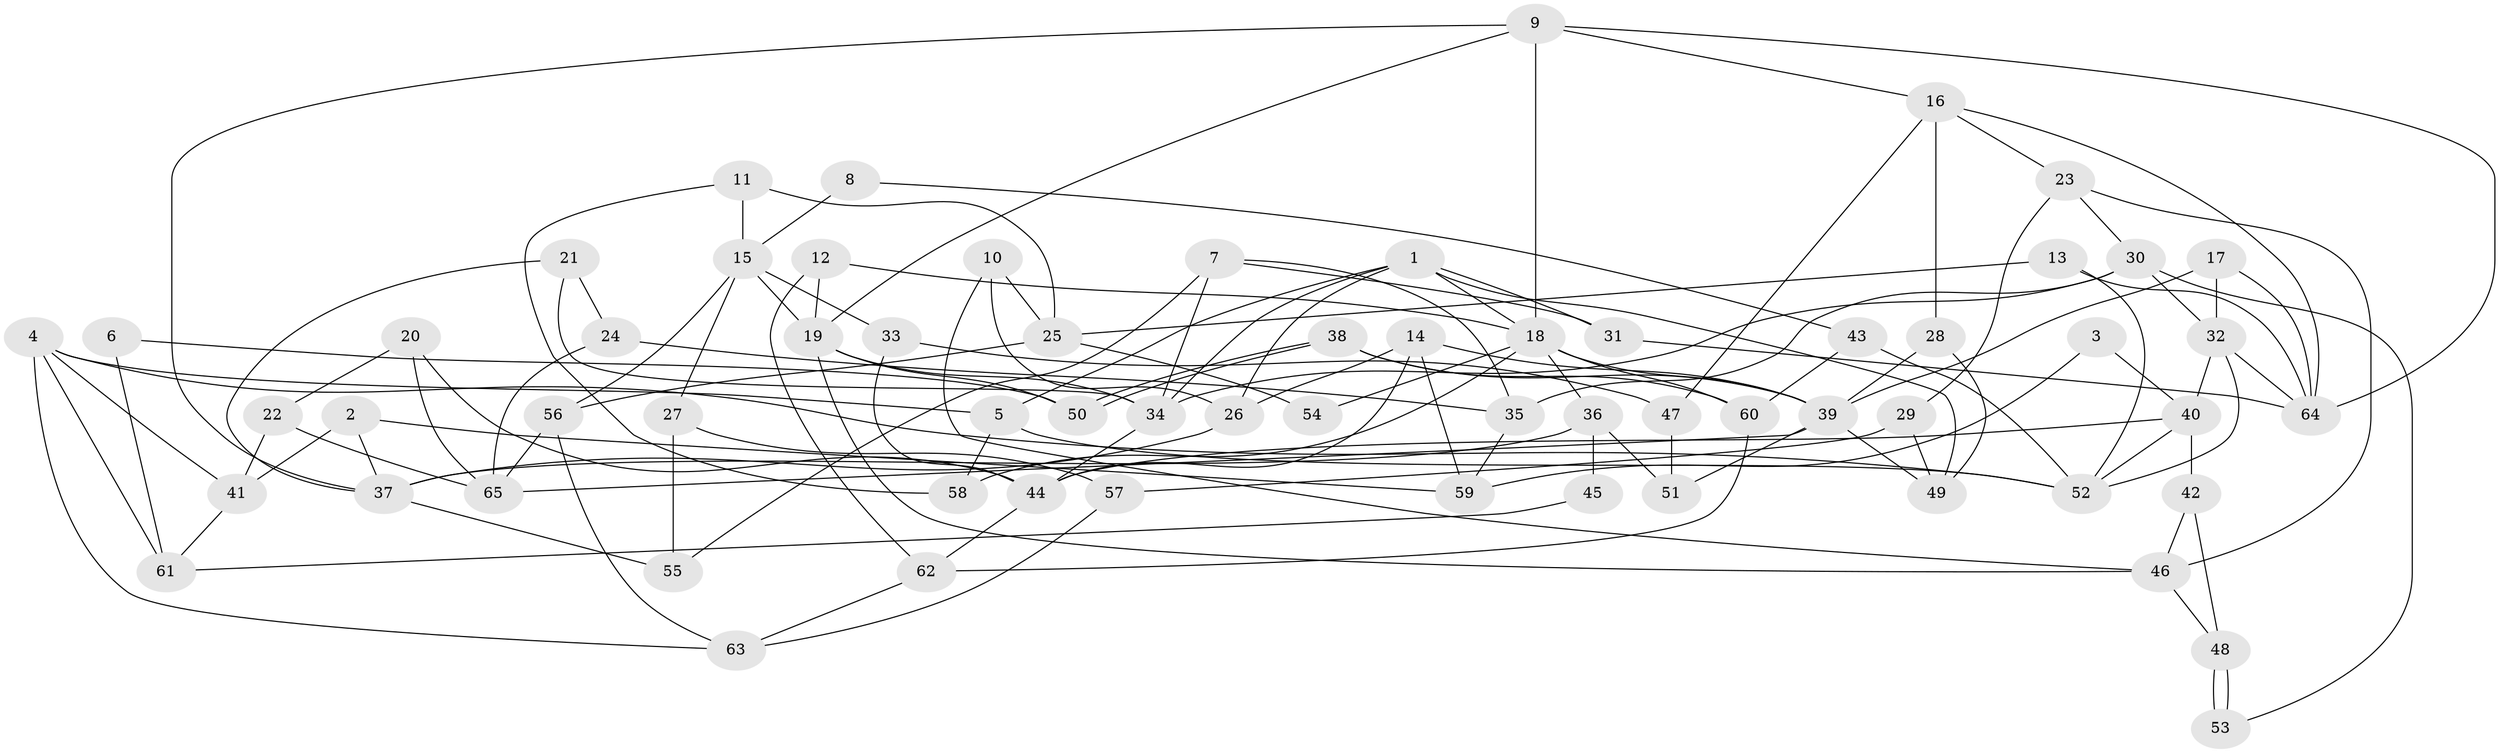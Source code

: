 // Generated by graph-tools (version 1.1) at 2025/36/03/09/25 02:36:02]
// undirected, 65 vertices, 130 edges
graph export_dot {
graph [start="1"]
  node [color=gray90,style=filled];
  1;
  2;
  3;
  4;
  5;
  6;
  7;
  8;
  9;
  10;
  11;
  12;
  13;
  14;
  15;
  16;
  17;
  18;
  19;
  20;
  21;
  22;
  23;
  24;
  25;
  26;
  27;
  28;
  29;
  30;
  31;
  32;
  33;
  34;
  35;
  36;
  37;
  38;
  39;
  40;
  41;
  42;
  43;
  44;
  45;
  46;
  47;
  48;
  49;
  50;
  51;
  52;
  53;
  54;
  55;
  56;
  57;
  58;
  59;
  60;
  61;
  62;
  63;
  64;
  65;
  1 -- 5;
  1 -- 49;
  1 -- 18;
  1 -- 26;
  1 -- 31;
  1 -- 34;
  2 -- 59;
  2 -- 37;
  2 -- 41;
  3 -- 59;
  3 -- 40;
  4 -- 52;
  4 -- 5;
  4 -- 41;
  4 -- 61;
  4 -- 63;
  5 -- 52;
  5 -- 58;
  6 -- 61;
  6 -- 50;
  7 -- 31;
  7 -- 34;
  7 -- 35;
  7 -- 55;
  8 -- 43;
  8 -- 15;
  9 -- 64;
  9 -- 18;
  9 -- 16;
  9 -- 19;
  9 -- 37;
  10 -- 26;
  10 -- 46;
  10 -- 25;
  11 -- 25;
  11 -- 15;
  11 -- 58;
  12 -- 19;
  12 -- 18;
  12 -- 62;
  13 -- 25;
  13 -- 64;
  13 -- 52;
  14 -- 44;
  14 -- 39;
  14 -- 26;
  14 -- 59;
  15 -- 19;
  15 -- 56;
  15 -- 27;
  15 -- 33;
  16 -- 28;
  16 -- 23;
  16 -- 47;
  16 -- 64;
  17 -- 39;
  17 -- 64;
  17 -- 32;
  18 -- 39;
  18 -- 36;
  18 -- 54;
  18 -- 58;
  18 -- 60;
  19 -- 34;
  19 -- 46;
  19 -- 50;
  20 -- 44;
  20 -- 22;
  20 -- 65;
  21 -- 37;
  21 -- 34;
  21 -- 24;
  22 -- 41;
  22 -- 65;
  23 -- 30;
  23 -- 29;
  23 -- 46;
  24 -- 35;
  24 -- 65;
  25 -- 56;
  25 -- 54;
  26 -- 37;
  27 -- 55;
  27 -- 57;
  28 -- 49;
  28 -- 39;
  29 -- 57;
  29 -- 49;
  30 -- 34;
  30 -- 32;
  30 -- 35;
  30 -- 53;
  31 -- 64;
  32 -- 52;
  32 -- 40;
  32 -- 64;
  33 -- 44;
  33 -- 47;
  34 -- 44;
  35 -- 59;
  36 -- 37;
  36 -- 45;
  36 -- 51;
  37 -- 55;
  38 -- 39;
  38 -- 50;
  38 -- 50;
  38 -- 60;
  39 -- 51;
  39 -- 65;
  39 -- 49;
  40 -- 42;
  40 -- 44;
  40 -- 52;
  41 -- 61;
  42 -- 48;
  42 -- 46;
  43 -- 60;
  43 -- 52;
  44 -- 62;
  45 -- 61;
  46 -- 48;
  47 -- 51;
  48 -- 53;
  48 -- 53;
  56 -- 65;
  56 -- 63;
  57 -- 63;
  60 -- 62;
  62 -- 63;
}
